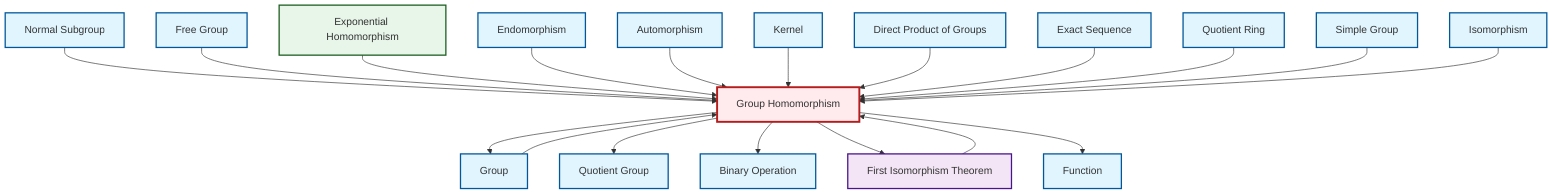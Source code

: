 graph TD
    classDef definition fill:#e1f5fe,stroke:#01579b,stroke-width:2px
    classDef theorem fill:#f3e5f5,stroke:#4a148c,stroke-width:2px
    classDef axiom fill:#fff3e0,stroke:#e65100,stroke-width:2px
    classDef example fill:#e8f5e9,stroke:#1b5e20,stroke-width:2px
    classDef current fill:#ffebee,stroke:#b71c1c,stroke-width:3px
    def-function["Function"]:::definition
    def-direct-product["Direct Product of Groups"]:::definition
    def-quotient-ring["Quotient Ring"]:::definition
    def-homomorphism["Group Homomorphism"]:::definition
    def-automorphism["Automorphism"]:::definition
    def-kernel["Kernel"]:::definition
    thm-first-isomorphism["First Isomorphism Theorem"]:::theorem
    def-free-group["Free Group"]:::definition
    def-normal-subgroup["Normal Subgroup"]:::definition
    def-isomorphism["Isomorphism"]:::definition
    def-exact-sequence["Exact Sequence"]:::definition
    def-group["Group"]:::definition
    def-quotient-group["Quotient Group"]:::definition
    def-binary-operation["Binary Operation"]:::definition
    def-simple-group["Simple Group"]:::definition
    def-endomorphism["Endomorphism"]:::definition
    ex-exponential-homomorphism["Exponential Homomorphism"]:::example
    def-group --> def-homomorphism
    def-normal-subgroup --> def-homomorphism
    def-homomorphism --> def-group
    def-free-group --> def-homomorphism
    def-homomorphism --> def-quotient-group
    def-homomorphism --> def-binary-operation
    ex-exponential-homomorphism --> def-homomorphism
    def-homomorphism --> thm-first-isomorphism
    thm-first-isomorphism --> def-homomorphism
    def-endomorphism --> def-homomorphism
    def-automorphism --> def-homomorphism
    def-kernel --> def-homomorphism
    def-direct-product --> def-homomorphism
    def-homomorphism --> def-function
    def-exact-sequence --> def-homomorphism
    def-quotient-ring --> def-homomorphism
    def-simple-group --> def-homomorphism
    def-isomorphism --> def-homomorphism
    class def-homomorphism current